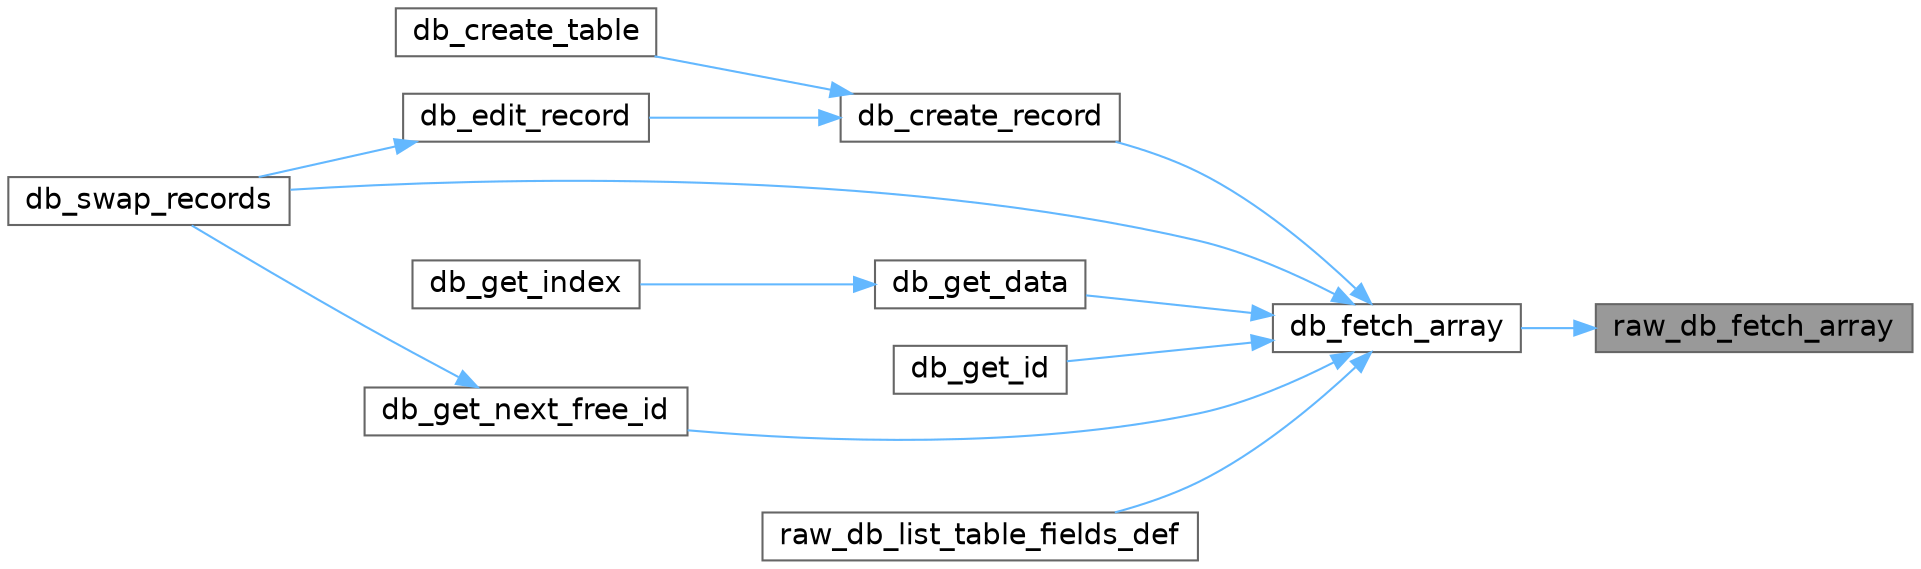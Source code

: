 digraph "raw_db_fetch_array"
{
 // LATEX_PDF_SIZE
  bgcolor="transparent";
  edge [fontname=Helvetica,fontsize=14,labelfontname=Helvetica,labelfontsize=14];
  node [fontname=Helvetica,fontsize=14,shape=box,height=0.2,width=0.4];
  rankdir="RL";
  Node1 [id="Node000001",label="raw_db_fetch_array",height=0.2,width=0.4,color="gray40", fillcolor="grey60", style="filled", fontcolor="black",tooltip=" "];
  Node1 -> Node2 [id="edge1_Node000001_Node000002",dir="back",color="steelblue1",style="solid",tooltip=" "];
  Node2 [id="Node000002",label="db_fetch_array",height=0.2,width=0.4,color="grey40", fillcolor="white", style="filled",URL="$d9/d92/db__common_8inc_8php.html#ae530fae07afd2611bf93f712d99dfa95",tooltip=" "];
  Node2 -> Node3 [id="edge2_Node000002_Node000003",dir="back",color="steelblue1",style="solid",tooltip=" "];
  Node3 [id="Node000003",label="db_create_record",height=0.2,width=0.4,color="grey40", fillcolor="white", style="filled",URL="$d9/d92/db__common_8inc_8php.html#a8833c99dd19a96686010d6186d464f23",tooltip=" "];
  Node3 -> Node4 [id="edge3_Node000003_Node000004",dir="back",color="steelblue1",style="solid",tooltip=" "];
  Node4 [id="Node000004",label="db_create_table",height=0.2,width=0.4,color="grey40", fillcolor="white", style="filled",URL="$d9/d92/db__common_8inc_8php.html#a936f838f8c0e21031350e9354cab55d5",tooltip=" "];
  Node3 -> Node5 [id="edge4_Node000003_Node000005",dir="back",color="steelblue1",style="solid",tooltip=" "];
  Node5 [id="Node000005",label="db_edit_record",height=0.2,width=0.4,color="grey40", fillcolor="white", style="filled",URL="$d9/d92/db__common_8inc_8php.html#a3fceaf1354f4886f8e6d9ce79b9f0ce1",tooltip=" "];
  Node5 -> Node6 [id="edge5_Node000005_Node000006",dir="back",color="steelblue1",style="solid",tooltip=" "];
  Node6 [id="Node000006",label="db_swap_records",height=0.2,width=0.4,color="grey40", fillcolor="white", style="filled",URL="$d9/d92/db__common_8inc_8php.html#a111b2e22e83336d81be9c2fae45a8adb",tooltip=" "];
  Node2 -> Node7 [id="edge6_Node000002_Node000007",dir="back",color="steelblue1",style="solid",tooltip=" "];
  Node7 [id="Node000007",label="db_get_data",height=0.2,width=0.4,color="grey40", fillcolor="white", style="filled",URL="$d9/d92/db__common_8inc_8php.html#a7bd603470b466f5d841634e4f2deb847",tooltip=" "];
  Node7 -> Node8 [id="edge7_Node000007_Node000008",dir="back",color="steelblue1",style="solid",tooltip=" "];
  Node8 [id="Node000008",label="db_get_index",height=0.2,width=0.4,color="grey40", fillcolor="white", style="filled",URL="$d9/d92/db__common_8inc_8php.html#aee9b4beb331414bb0a79ff61ce3f9587",tooltip=" "];
  Node2 -> Node9 [id="edge8_Node000002_Node000009",dir="back",color="steelblue1",style="solid",tooltip=" "];
  Node9 [id="Node000009",label="db_get_id",height=0.2,width=0.4,color="grey40", fillcolor="white", style="filled",URL="$d9/d92/db__common_8inc_8php.html#a013284fcfe2e9831d68cd86b793a1d42",tooltip=" "];
  Node2 -> Node10 [id="edge9_Node000002_Node000010",dir="back",color="steelblue1",style="solid",tooltip=" "];
  Node10 [id="Node000010",label="db_get_next_free_id",height=0.2,width=0.4,color="grey40", fillcolor="white", style="filled",URL="$d9/d92/db__common_8inc_8php.html#a14c6dea7a68f757bca21db9b70b5454d",tooltip=" "];
  Node10 -> Node6 [id="edge10_Node000010_Node000006",dir="back",color="steelblue1",style="solid",tooltip=" "];
  Node2 -> Node6 [id="edge11_Node000002_Node000006",dir="back",color="steelblue1",style="solid",tooltip=" "];
  Node2 -> Node11 [id="edge12_Node000002_Node000011",dir="back",color="steelblue1",style="solid",tooltip=" "];
  Node11 [id="Node000011",label="raw_db_list_table_fields_def",height=0.2,width=0.4,color="grey40", fillcolor="white", style="filled",URL="$d3/d41/db__sqlite_8inc_8php.html#a58cd9e1d69cbdfae39b0dbfa12592bc9",tooltip=" "];
}
